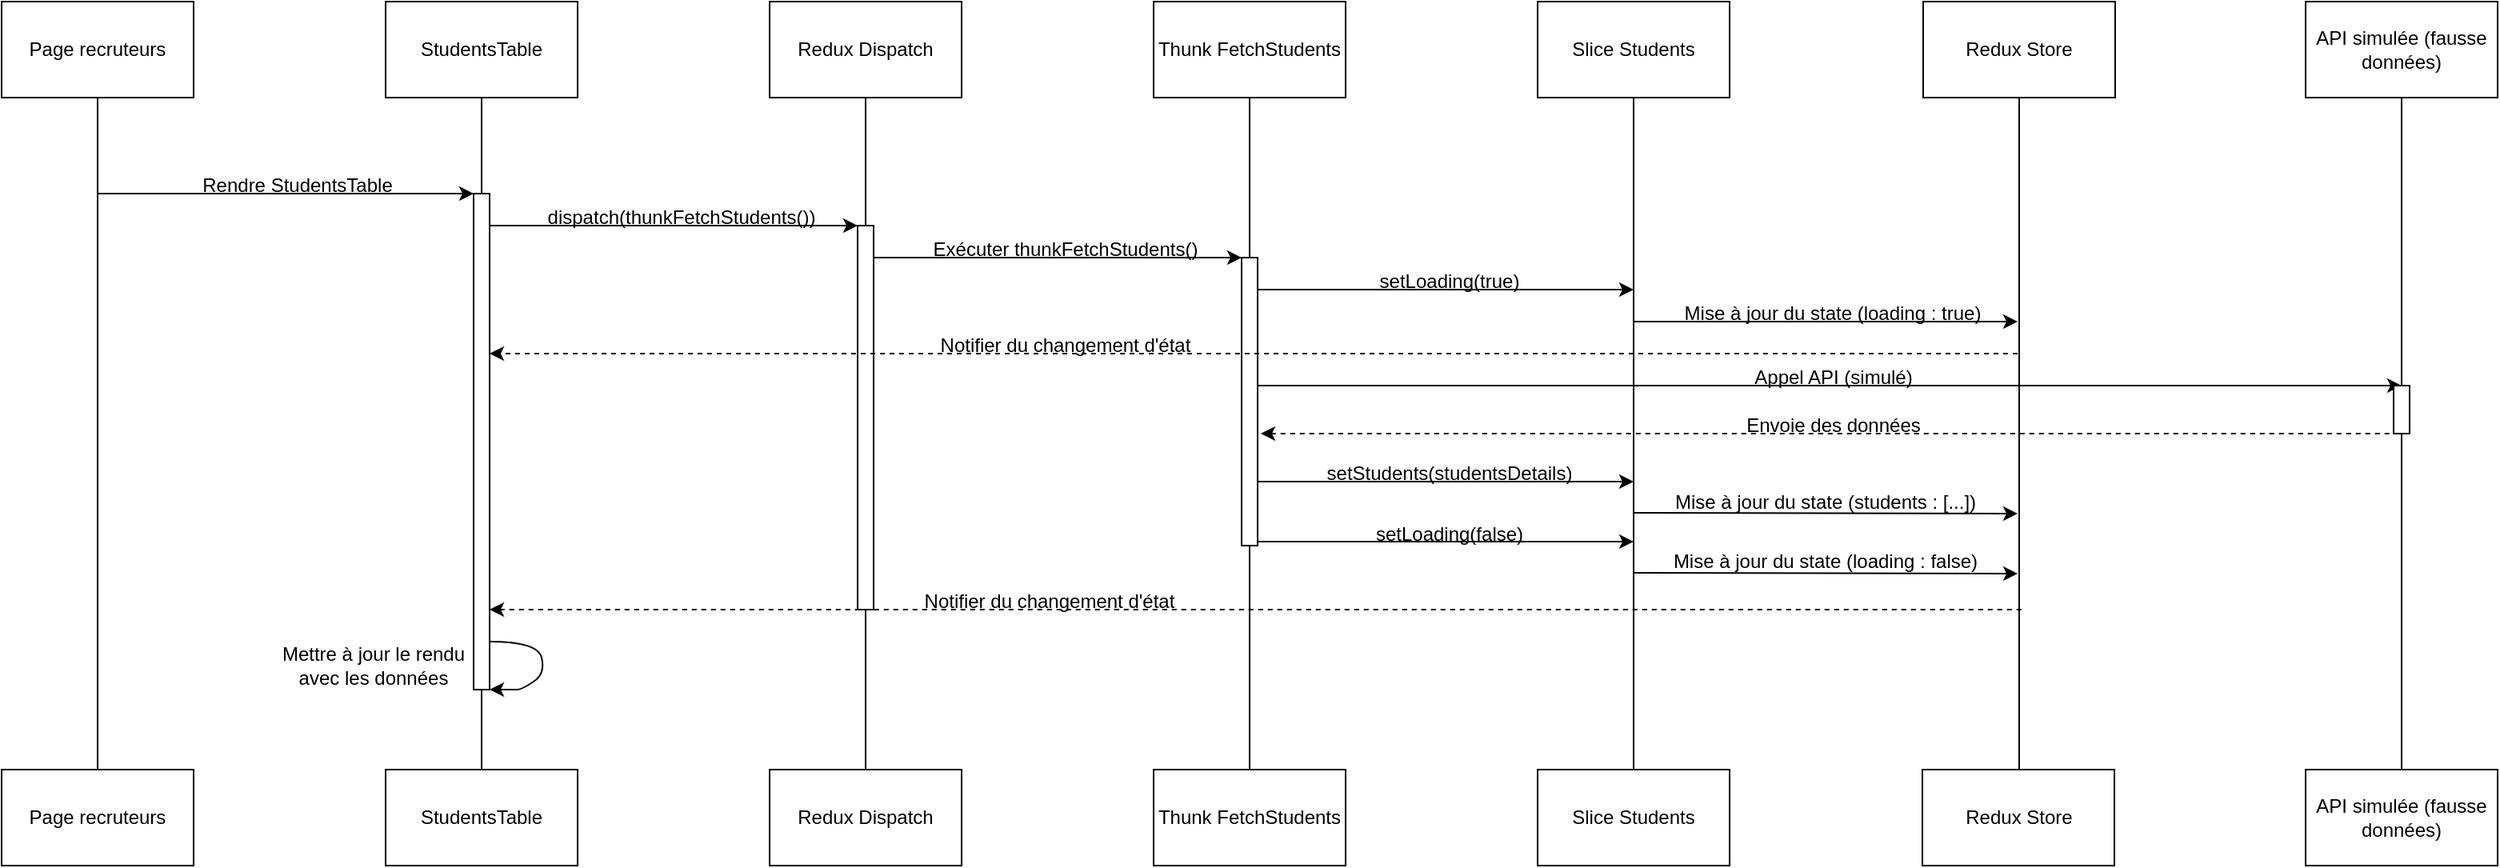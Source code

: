 <mxfile version="25.0.3">
  <diagram name="Page-1" id="FdRmpbM47o97F2tD89BX">
    <mxGraphModel dx="1434" dy="738" grid="1" gridSize="10" guides="1" tooltips="1" connect="1" arrows="1" fold="1" page="1" pageScale="1" pageWidth="827" pageHeight="1169" math="0" shadow="0">
      <root>
        <mxCell id="0" />
        <mxCell id="1" parent="0" />
        <mxCell id="wpKceIhKqXI8hq7x5Zxk-1" value="Page recruteurs" style="rounded=0;whiteSpace=wrap;html=1;" vertex="1" parent="1">
          <mxGeometry x="40" y="40" width="120" height="60" as="geometry" />
        </mxCell>
        <mxCell id="wpKceIhKqXI8hq7x5Zxk-2" value="" style="endArrow=none;html=1;rounded=0;entryX=0.5;entryY=1;entryDx=0;entryDy=0;" edge="1" parent="1" target="wpKceIhKqXI8hq7x5Zxk-1">
          <mxGeometry width="50" height="50" relative="1" as="geometry">
            <mxPoint x="100" y="520" as="sourcePoint" />
            <mxPoint x="140" y="220" as="targetPoint" />
          </mxGeometry>
        </mxCell>
        <mxCell id="wpKceIhKqXI8hq7x5Zxk-3" value="StudentsTable" style="rounded=0;whiteSpace=wrap;html=1;" vertex="1" parent="1">
          <mxGeometry x="280" y="40" width="120" height="60" as="geometry" />
        </mxCell>
        <mxCell id="wpKceIhKqXI8hq7x5Zxk-4" value="" style="endArrow=none;html=1;rounded=0;entryX=0.5;entryY=1;entryDx=0;entryDy=0;" edge="1" parent="1" target="wpKceIhKqXI8hq7x5Zxk-3" source="wpKceIhKqXI8hq7x5Zxk-16">
          <mxGeometry width="50" height="50" relative="1" as="geometry">
            <mxPoint x="340" y="670" as="sourcePoint" />
            <mxPoint x="380" y="220" as="targetPoint" />
          </mxGeometry>
        </mxCell>
        <mxCell id="wpKceIhKqXI8hq7x5Zxk-5" value="Redux Dispatch" style="rounded=0;whiteSpace=wrap;html=1;" vertex="1" parent="1">
          <mxGeometry x="520" y="40" width="120" height="60" as="geometry" />
        </mxCell>
        <mxCell id="wpKceIhKqXI8hq7x5Zxk-6" value="" style="endArrow=none;html=1;rounded=0;entryX=0.5;entryY=1;entryDx=0;entryDy=0;" edge="1" parent="1" target="wpKceIhKqXI8hq7x5Zxk-5" source="wpKceIhKqXI8hq7x5Zxk-22">
          <mxGeometry width="50" height="50" relative="1" as="geometry">
            <mxPoint x="580" y="670" as="sourcePoint" />
            <mxPoint x="620" y="220" as="targetPoint" />
          </mxGeometry>
        </mxCell>
        <mxCell id="wpKceIhKqXI8hq7x5Zxk-7" value="Thunk FetchStudents" style="rounded=0;whiteSpace=wrap;html=1;" vertex="1" parent="1">
          <mxGeometry x="760" y="40" width="120" height="60" as="geometry" />
        </mxCell>
        <mxCell id="wpKceIhKqXI8hq7x5Zxk-8" value="" style="endArrow=none;html=1;rounded=0;entryX=0.5;entryY=1;entryDx=0;entryDy=0;" edge="1" parent="1" target="wpKceIhKqXI8hq7x5Zxk-7" source="wpKceIhKqXI8hq7x5Zxk-26">
          <mxGeometry width="50" height="50" relative="1" as="geometry">
            <mxPoint x="820" y="670" as="sourcePoint" />
            <mxPoint x="860" y="220" as="targetPoint" />
          </mxGeometry>
        </mxCell>
        <mxCell id="wpKceIhKqXI8hq7x5Zxk-9" value="Slice Students" style="rounded=0;whiteSpace=wrap;html=1;" vertex="1" parent="1">
          <mxGeometry x="1000" y="40" width="120" height="60" as="geometry" />
        </mxCell>
        <mxCell id="wpKceIhKqXI8hq7x5Zxk-10" value="" style="endArrow=none;html=1;rounded=0;entryX=0.5;entryY=1;entryDx=0;entryDy=0;" edge="1" parent="1" target="wpKceIhKqXI8hq7x5Zxk-9">
          <mxGeometry width="50" height="50" relative="1" as="geometry">
            <mxPoint x="1060" y="520" as="sourcePoint" />
            <mxPoint x="1100" y="220" as="targetPoint" />
          </mxGeometry>
        </mxCell>
        <mxCell id="wpKceIhKqXI8hq7x5Zxk-11" value="Redux Store" style="rounded=0;whiteSpace=wrap;html=1;" vertex="1" parent="1">
          <mxGeometry x="1241" y="40" width="120" height="60" as="geometry" />
        </mxCell>
        <mxCell id="wpKceIhKqXI8hq7x5Zxk-12" value="" style="endArrow=none;html=1;rounded=0;entryX=0.5;entryY=1;entryDx=0;entryDy=0;" edge="1" parent="1" target="wpKceIhKqXI8hq7x5Zxk-11">
          <mxGeometry width="50" height="50" relative="1" as="geometry">
            <mxPoint x="1301" y="520" as="sourcePoint" />
            <mxPoint x="1341" y="220" as="targetPoint" />
          </mxGeometry>
        </mxCell>
        <mxCell id="wpKceIhKqXI8hq7x5Zxk-13" value="API simulée (fausse données)" style="rounded=0;whiteSpace=wrap;html=1;" vertex="1" parent="1">
          <mxGeometry x="1480" y="40" width="120" height="60" as="geometry" />
        </mxCell>
        <mxCell id="wpKceIhKqXI8hq7x5Zxk-14" value="" style="endArrow=none;html=1;rounded=0;entryX=0.5;entryY=1;entryDx=0;entryDy=0;" edge="1" parent="1" target="wpKceIhKqXI8hq7x5Zxk-13" source="wpKceIhKqXI8hq7x5Zxk-38">
          <mxGeometry width="50" height="50" relative="1" as="geometry">
            <mxPoint x="1540" y="670" as="sourcePoint" />
            <mxPoint x="1580" y="220" as="targetPoint" />
          </mxGeometry>
        </mxCell>
        <mxCell id="wpKceIhKqXI8hq7x5Zxk-15" value="" style="endArrow=classic;html=1;rounded=0;" edge="1" parent="1" target="wpKceIhKqXI8hq7x5Zxk-16">
          <mxGeometry width="50" height="50" relative="1" as="geometry">
            <mxPoint x="100" y="160" as="sourcePoint" />
            <mxPoint x="330" y="160" as="targetPoint" />
          </mxGeometry>
        </mxCell>
        <mxCell id="wpKceIhKqXI8hq7x5Zxk-17" value="" style="endArrow=none;html=1;rounded=0;entryX=0.5;entryY=1;entryDx=0;entryDy=0;" edge="1" parent="1" target="wpKceIhKqXI8hq7x5Zxk-16">
          <mxGeometry width="50" height="50" relative="1" as="geometry">
            <mxPoint x="340" y="520" as="sourcePoint" />
            <mxPoint x="340" y="100" as="targetPoint" />
          </mxGeometry>
        </mxCell>
        <mxCell id="wpKceIhKqXI8hq7x5Zxk-16" value="" style="html=1;points=[[0,0,0,0,5],[0,1,0,0,-5],[1,0,0,0,5],[1,1,0,0,-5]];perimeter=orthogonalPerimeter;outlineConnect=0;targetShapes=umlLifeline;portConstraint=eastwest;newEdgeStyle={&quot;curved&quot;:0,&quot;rounded&quot;:0};" vertex="1" parent="1">
          <mxGeometry x="335" y="160" width="10" height="310" as="geometry" />
        </mxCell>
        <mxCell id="wpKceIhKqXI8hq7x5Zxk-18" value="Rendre StudentsTable" style="text;html=1;align=center;verticalAlign=middle;whiteSpace=wrap;rounded=0;" vertex="1" parent="1">
          <mxGeometry x="160" y="140" width="130" height="30" as="geometry" />
        </mxCell>
        <mxCell id="wpKceIhKqXI8hq7x5Zxk-19" value="" style="endArrow=classic;html=1;rounded=0;" edge="1" parent="1" target="wpKceIhKqXI8hq7x5Zxk-22">
          <mxGeometry width="50" height="50" relative="1" as="geometry">
            <mxPoint x="345" y="180" as="sourcePoint" />
            <mxPoint x="570" y="180" as="targetPoint" />
          </mxGeometry>
        </mxCell>
        <mxCell id="wpKceIhKqXI8hq7x5Zxk-20" value="dispatch(thunkFetchStudents())" style="text;html=1;align=center;verticalAlign=middle;whiteSpace=wrap;rounded=0;" vertex="1" parent="1">
          <mxGeometry x="400" y="160" width="130" height="30" as="geometry" />
        </mxCell>
        <mxCell id="wpKceIhKqXI8hq7x5Zxk-23" value="" style="endArrow=none;html=1;rounded=0;entryX=0.5;entryY=1;entryDx=0;entryDy=0;" edge="1" parent="1" target="wpKceIhKqXI8hq7x5Zxk-22">
          <mxGeometry width="50" height="50" relative="1" as="geometry">
            <mxPoint x="580" y="520" as="sourcePoint" />
            <mxPoint x="580" y="100" as="targetPoint" />
          </mxGeometry>
        </mxCell>
        <mxCell id="wpKceIhKqXI8hq7x5Zxk-22" value="" style="html=1;points=[[0,0,0,0,5],[0,1,0,0,-5],[1,0,0,0,5],[1,1,0,0,-5]];perimeter=orthogonalPerimeter;outlineConnect=0;targetShapes=umlLifeline;portConstraint=eastwest;newEdgeStyle={&quot;curved&quot;:0,&quot;rounded&quot;:0};" vertex="1" parent="1">
          <mxGeometry x="575" y="180" width="10" height="240" as="geometry" />
        </mxCell>
        <mxCell id="wpKceIhKqXI8hq7x5Zxk-24" value="" style="endArrow=classic;html=1;rounded=0;" edge="1" parent="1">
          <mxGeometry width="50" height="50" relative="1" as="geometry">
            <mxPoint x="585" y="200" as="sourcePoint" />
            <mxPoint x="815" y="200" as="targetPoint" />
          </mxGeometry>
        </mxCell>
        <mxCell id="wpKceIhKqXI8hq7x5Zxk-25" value="Exécuter thunkFetchStudents()" style="text;html=1;align=center;verticalAlign=middle;whiteSpace=wrap;rounded=0;" vertex="1" parent="1">
          <mxGeometry x="620" y="180" width="170" height="30" as="geometry" />
        </mxCell>
        <mxCell id="wpKceIhKqXI8hq7x5Zxk-27" value="" style="endArrow=none;html=1;rounded=0;entryX=0.5;entryY=1;entryDx=0;entryDy=0;" edge="1" parent="1" target="wpKceIhKqXI8hq7x5Zxk-26">
          <mxGeometry width="50" height="50" relative="1" as="geometry">
            <mxPoint x="820" y="520" as="sourcePoint" />
            <mxPoint x="820" y="100" as="targetPoint" />
          </mxGeometry>
        </mxCell>
        <mxCell id="wpKceIhKqXI8hq7x5Zxk-26" value="" style="html=1;points=[[0,0,0,0,5],[0,1,0,0,-5],[1,0,0,0,5],[1,1,0,0,-5]];perimeter=orthogonalPerimeter;outlineConnect=0;targetShapes=umlLifeline;portConstraint=eastwest;newEdgeStyle={&quot;curved&quot;:0,&quot;rounded&quot;:0};" vertex="1" parent="1">
          <mxGeometry x="815" y="200" width="10" height="180" as="geometry" />
        </mxCell>
        <mxCell id="wpKceIhKqXI8hq7x5Zxk-28" value="" style="endArrow=classic;html=1;rounded=0;" edge="1" parent="1">
          <mxGeometry width="50" height="50" relative="1" as="geometry">
            <mxPoint x="825" y="220" as="sourcePoint" />
            <mxPoint x="1060" y="220" as="targetPoint" />
          </mxGeometry>
        </mxCell>
        <mxCell id="wpKceIhKqXI8hq7x5Zxk-29" value="setLoading(true)" style="text;html=1;align=center;verticalAlign=middle;whiteSpace=wrap;rounded=0;" vertex="1" parent="1">
          <mxGeometry x="880" y="200" width="130" height="30" as="geometry" />
        </mxCell>
        <mxCell id="wpKceIhKqXI8hq7x5Zxk-30" value="" style="endArrow=classic;html=1;rounded=0;" edge="1" parent="1">
          <mxGeometry width="50" height="50" relative="1" as="geometry">
            <mxPoint x="1060" y="240" as="sourcePoint" />
            <mxPoint x="1300" y="240" as="targetPoint" />
          </mxGeometry>
        </mxCell>
        <mxCell id="wpKceIhKqXI8hq7x5Zxk-31" value="Mise à jour du state (loading : true)" style="text;html=1;align=center;verticalAlign=middle;whiteSpace=wrap;rounded=0;" vertex="1" parent="1">
          <mxGeometry x="1050" y="220" width="269" height="30" as="geometry" />
        </mxCell>
        <mxCell id="wpKceIhKqXI8hq7x5Zxk-32" value="" style="endArrow=classic;html=1;rounded=0;dashed=1;" edge="1" parent="1" target="wpKceIhKqXI8hq7x5Zxk-16">
          <mxGeometry width="50" height="50" relative="1" as="geometry">
            <mxPoint x="1300" y="260" as="sourcePoint" />
            <mxPoint x="350" y="260" as="targetPoint" />
          </mxGeometry>
        </mxCell>
        <mxCell id="wpKceIhKqXI8hq7x5Zxk-33" value="Notifier du changement d&#39;état" style="text;html=1;align=center;verticalAlign=middle;whiteSpace=wrap;rounded=0;" vertex="1" parent="1">
          <mxGeometry x="620" y="240" width="170" height="30" as="geometry" />
        </mxCell>
        <mxCell id="wpKceIhKqXI8hq7x5Zxk-34" value="" style="endArrow=classic;html=1;rounded=0;entryX=0.5;entryY=0;entryDx=0;entryDy=0;entryPerimeter=0;" edge="1" parent="1" source="wpKceIhKqXI8hq7x5Zxk-26" target="wpKceIhKqXI8hq7x5Zxk-38">
          <mxGeometry width="50" height="50" relative="1" as="geometry">
            <mxPoint x="830" y="280" as="sourcePoint" />
            <mxPoint x="1530" y="280" as="targetPoint" />
          </mxGeometry>
        </mxCell>
        <mxCell id="wpKceIhKqXI8hq7x5Zxk-35" value="Appel API (simulé)" style="text;html=1;align=center;verticalAlign=middle;whiteSpace=wrap;rounded=0;" vertex="1" parent="1">
          <mxGeometry x="1099.5" y="260" width="170" height="30" as="geometry" />
        </mxCell>
        <mxCell id="wpKceIhKqXI8hq7x5Zxk-36" value="" style="endArrow=none;html=1;rounded=0;endFill=0;dashed=1;startArrow=classic;startFill=1;" edge="1" parent="1">
          <mxGeometry width="50" height="50" relative="1" as="geometry">
            <mxPoint x="827" y="310" as="sourcePoint" />
            <mxPoint x="1542" y="310" as="targetPoint" />
          </mxGeometry>
        </mxCell>
        <mxCell id="wpKceIhKqXI8hq7x5Zxk-37" value="Envoie des données" style="text;html=1;align=center;verticalAlign=middle;whiteSpace=wrap;rounded=0;" vertex="1" parent="1">
          <mxGeometry x="1099.5" y="290" width="170" height="30" as="geometry" />
        </mxCell>
        <mxCell id="wpKceIhKqXI8hq7x5Zxk-39" value="" style="endArrow=none;html=1;rounded=0;entryX=0.5;entryY=1;entryDx=0;entryDy=0;" edge="1" parent="1" target="wpKceIhKqXI8hq7x5Zxk-38">
          <mxGeometry width="50" height="50" relative="1" as="geometry">
            <mxPoint x="1540" y="520" as="sourcePoint" />
            <mxPoint x="1540" y="100" as="targetPoint" />
          </mxGeometry>
        </mxCell>
        <mxCell id="wpKceIhKqXI8hq7x5Zxk-38" value="" style="html=1;points=[[0,0,0,0,5],[0,1,0,0,-5],[1,0,0,0,5],[1,1,0,0,-5]];perimeter=orthogonalPerimeter;outlineConnect=0;targetShapes=umlLifeline;portConstraint=eastwest;newEdgeStyle={&quot;curved&quot;:0,&quot;rounded&quot;:0};" vertex="1" parent="1">
          <mxGeometry x="1535" y="280" width="10" height="30" as="geometry" />
        </mxCell>
        <mxCell id="wpKceIhKqXI8hq7x5Zxk-40" value="" style="endArrow=classic;html=1;rounded=0;" edge="1" parent="1">
          <mxGeometry width="50" height="50" relative="1" as="geometry">
            <mxPoint x="825" y="340" as="sourcePoint" />
            <mxPoint x="1060" y="340" as="targetPoint" />
          </mxGeometry>
        </mxCell>
        <mxCell id="wpKceIhKqXI8hq7x5Zxk-41" value="" style="endArrow=classic;html=1;rounded=0;" edge="1" parent="1">
          <mxGeometry width="50" height="50" relative="1" as="geometry">
            <mxPoint x="1060" y="359.5" as="sourcePoint" />
            <mxPoint x="1300" y="360" as="targetPoint" />
          </mxGeometry>
        </mxCell>
        <mxCell id="wpKceIhKqXI8hq7x5Zxk-42" value="setStudents(studentsDetails)" style="text;html=1;align=center;verticalAlign=middle;whiteSpace=wrap;rounded=0;" vertex="1" parent="1">
          <mxGeometry x="845" y="320" width="200" height="30" as="geometry" />
        </mxCell>
        <mxCell id="wpKceIhKqXI8hq7x5Zxk-43" value="Mise à jour du state (students : [...])" style="text;html=1;align=center;verticalAlign=middle;whiteSpace=wrap;rounded=0;" vertex="1" parent="1">
          <mxGeometry x="1080" y="340" width="200" height="25" as="geometry" />
        </mxCell>
        <mxCell id="wpKceIhKqXI8hq7x5Zxk-44" value="" style="endArrow=classic;html=1;rounded=0;" edge="1" parent="1">
          <mxGeometry width="50" height="50" relative="1" as="geometry">
            <mxPoint x="825" y="377.5" as="sourcePoint" />
            <mxPoint x="1060" y="377.5" as="targetPoint" />
          </mxGeometry>
        </mxCell>
        <mxCell id="wpKceIhKqXI8hq7x5Zxk-45" value="" style="endArrow=classic;html=1;rounded=0;" edge="1" parent="1">
          <mxGeometry width="50" height="50" relative="1" as="geometry">
            <mxPoint x="1060" y="397" as="sourcePoint" />
            <mxPoint x="1300" y="397.5" as="targetPoint" />
          </mxGeometry>
        </mxCell>
        <mxCell id="wpKceIhKqXI8hq7x5Zxk-46" value="setLoading(false)" style="text;html=1;align=center;verticalAlign=middle;whiteSpace=wrap;rounded=0;" vertex="1" parent="1">
          <mxGeometry x="845" y="357.5" width="200" height="30" as="geometry" />
        </mxCell>
        <mxCell id="wpKceIhKqXI8hq7x5Zxk-47" value="Mise à jour du state (loading : false)" style="text;html=1;align=center;verticalAlign=middle;whiteSpace=wrap;rounded=0;" vertex="1" parent="1">
          <mxGeometry x="1080" y="377.5" width="200" height="25" as="geometry" />
        </mxCell>
        <mxCell id="wpKceIhKqXI8hq7x5Zxk-48" value="" style="endArrow=none;html=1;rounded=0;endFill=0;dashed=1;startArrow=classic;startFill=1;" edge="1" parent="1" source="wpKceIhKqXI8hq7x5Zxk-16">
          <mxGeometry width="50" height="50" relative="1" as="geometry">
            <mxPoint x="587.5" y="420" as="sourcePoint" />
            <mxPoint x="1302.5" y="420" as="targetPoint" />
          </mxGeometry>
        </mxCell>
        <mxCell id="wpKceIhKqXI8hq7x5Zxk-49" value="Notifier du changement d&#39;état" style="text;html=1;align=center;verticalAlign=middle;whiteSpace=wrap;rounded=0;" vertex="1" parent="1">
          <mxGeometry x="610" y="400" width="170" height="30" as="geometry" />
        </mxCell>
        <mxCell id="wpKceIhKqXI8hq7x5Zxk-51" value="" style="curved=1;endArrow=classic;html=1;rounded=0;" edge="1" parent="1">
          <mxGeometry width="50" height="50" relative="1" as="geometry">
            <mxPoint x="345" y="440" as="sourcePoint" />
            <mxPoint x="345" y="470" as="targetPoint" />
            <Array as="points">
              <mxPoint x="375" y="440" />
              <mxPoint x="380" y="460" />
              <mxPoint x="365" y="470" />
              <mxPoint x="360" y="470" />
              <mxPoint x="354" y="470" />
            </Array>
          </mxGeometry>
        </mxCell>
        <mxCell id="wpKceIhKqXI8hq7x5Zxk-52" value="Mettre à jour le rendu avec les données" style="text;html=1;align=center;verticalAlign=middle;whiteSpace=wrap;rounded=0;" vertex="1" parent="1">
          <mxGeometry x="210" y="440" width="125" height="30" as="geometry" />
        </mxCell>
        <mxCell id="wpKceIhKqXI8hq7x5Zxk-53" value="Page recruteurs" style="rounded=0;whiteSpace=wrap;html=1;" vertex="1" parent="1">
          <mxGeometry x="40" y="520" width="120" height="60" as="geometry" />
        </mxCell>
        <mxCell id="wpKceIhKqXI8hq7x5Zxk-54" value="StudentsTable" style="rounded=0;whiteSpace=wrap;html=1;" vertex="1" parent="1">
          <mxGeometry x="280" y="520" width="120" height="60" as="geometry" />
        </mxCell>
        <mxCell id="wpKceIhKqXI8hq7x5Zxk-55" value="Redux Dispatch" style="rounded=0;whiteSpace=wrap;html=1;" vertex="1" parent="1">
          <mxGeometry x="520" y="520" width="120" height="60" as="geometry" />
        </mxCell>
        <mxCell id="wpKceIhKqXI8hq7x5Zxk-56" value="Thunk FetchStudents" style="rounded=0;whiteSpace=wrap;html=1;" vertex="1" parent="1">
          <mxGeometry x="760" y="520" width="120" height="60" as="geometry" />
        </mxCell>
        <mxCell id="wpKceIhKqXI8hq7x5Zxk-57" value="Slice Students" style="rounded=0;whiteSpace=wrap;html=1;" vertex="1" parent="1">
          <mxGeometry x="1000" y="520" width="120" height="60" as="geometry" />
        </mxCell>
        <mxCell id="wpKceIhKqXI8hq7x5Zxk-59" value="Redux Store" style="rounded=0;whiteSpace=wrap;html=1;" vertex="1" parent="1">
          <mxGeometry x="1240.5" y="520" width="120" height="60" as="geometry" />
        </mxCell>
        <mxCell id="wpKceIhKqXI8hq7x5Zxk-60" value="API simulée (fausse données)" style="rounded=0;whiteSpace=wrap;html=1;" vertex="1" parent="1">
          <mxGeometry x="1480" y="520" width="120" height="60" as="geometry" />
        </mxCell>
      </root>
    </mxGraphModel>
  </diagram>
</mxfile>
